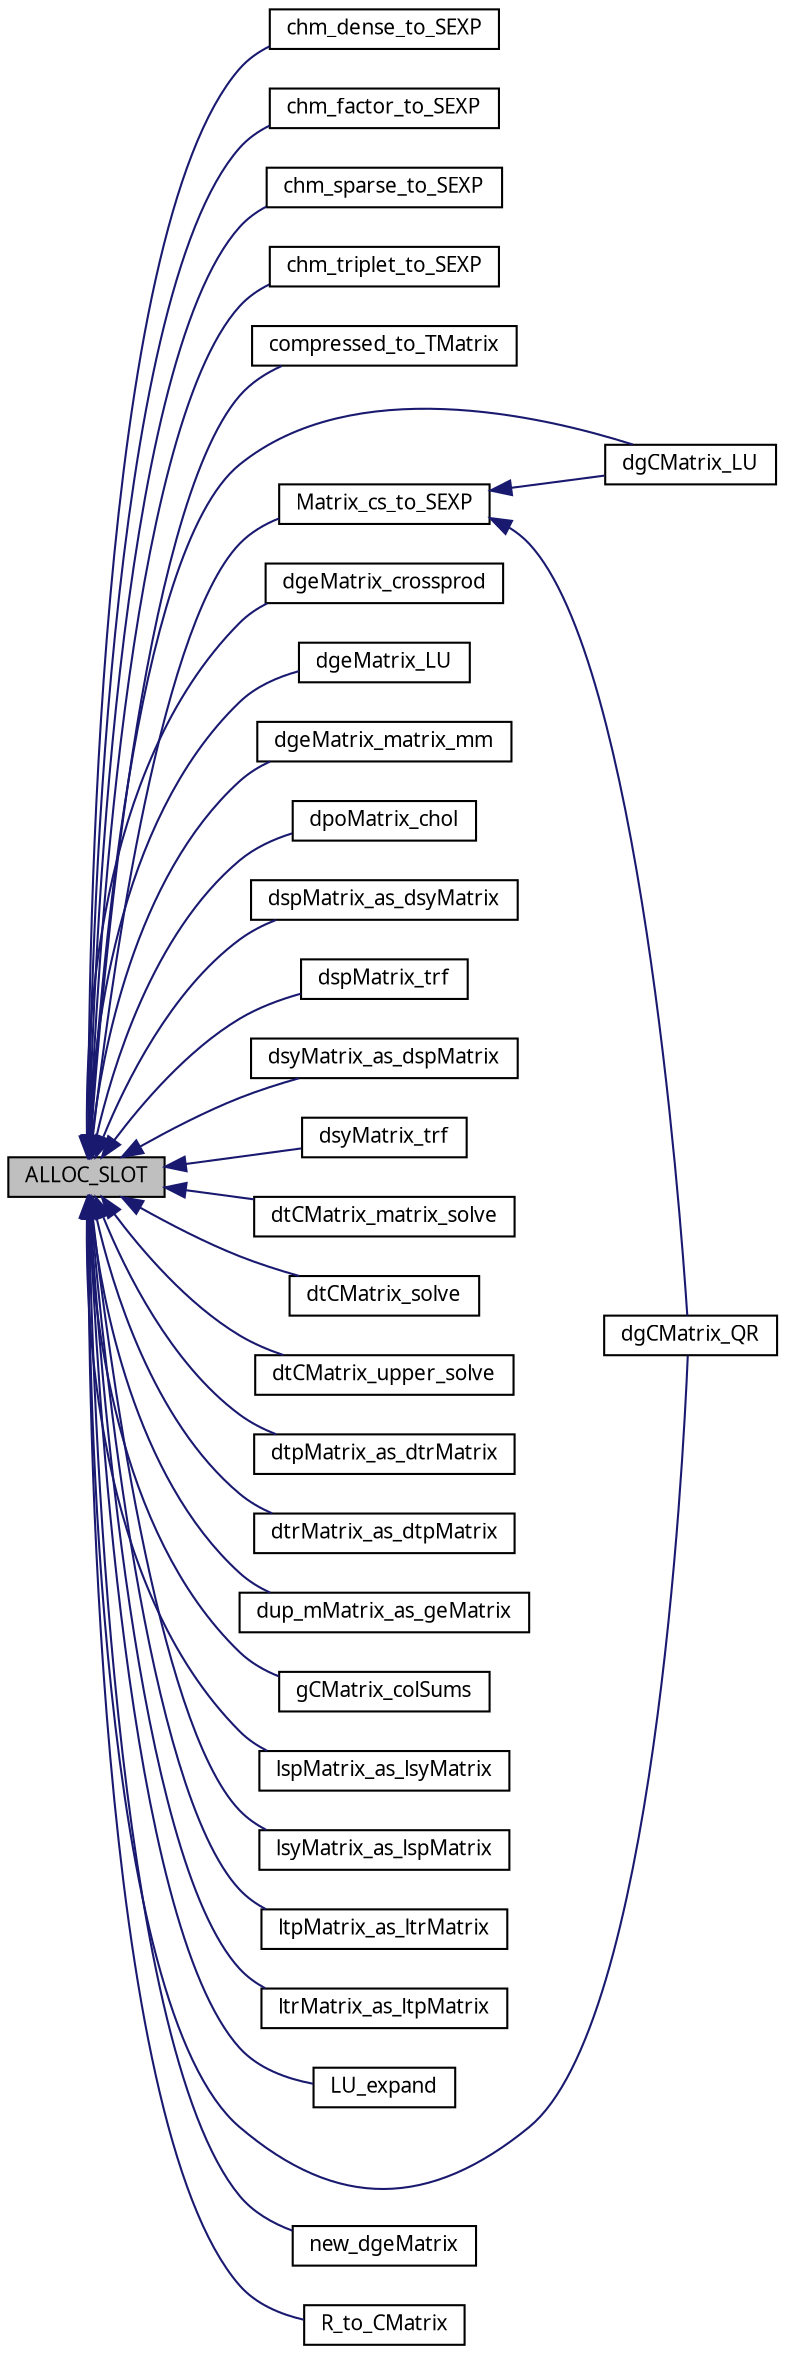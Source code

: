 digraph G
{
  edge [fontname="FreeSans.ttf",fontsize=10,labelfontname="FreeSans.ttf",labelfontsize=10];
  node [fontname="FreeSans.ttf",fontsize=10,shape=record];
  rankdir=LR;
  Node1 [label="ALLOC_SLOT",height=0.2,width=0.4,color="black", fillcolor="grey75", style="filled" fontcolor="black"];
  Node1 -> Node2 [dir=back,color="midnightblue",fontsize=10,style="solid",fontname="FreeSans.ttf"];
  Node2 [label="chm_dense_to_SEXP",height=0.2,width=0.4,color="black", fillcolor="white", style="filled",URL="$chm__common_8h.html#c0552f8d5248824ec90a314b69bd1408",tooltip="Copy the contents of a to an appropriate denseMatrix object and, optionally, free..."];
  Node1 -> Node3 [dir=back,color="midnightblue",fontsize=10,style="solid",fontname="FreeSans.ttf"];
  Node3 [label="chm_factor_to_SEXP",height=0.2,width=0.4,color="black", fillcolor="white", style="filled",URL="$chm__common_8h.html#b819ab14a3e30e850191896d33089b94",tooltip="Copy the contents of f to an appropriate dCHMfactor object and, optionally, free..."];
  Node1 -> Node4 [dir=back,color="midnightblue",fontsize=10,style="solid",fontname="FreeSans.ttf"];
  Node4 [label="chm_sparse_to_SEXP",height=0.2,width=0.4,color="black", fillcolor="white", style="filled",URL="$chm__common_8h.html#7aa1a6e564c24a55b031b5c03b3313f4",tooltip="Copy the contents of a to an appropriate CsparseMatrix object and, optionally, free..."];
  Node1 -> Node5 [dir=back,color="midnightblue",fontsize=10,style="solid",fontname="FreeSans.ttf"];
  Node5 [label="chm_triplet_to_SEXP",height=0.2,width=0.4,color="black", fillcolor="white", style="filled",URL="$chm__common_8h.html#b5d31c23691cc4a3c96a7f526dc84006",tooltip="Copy the contents of a to an appropriate TsparseMatrix object and, optionally, free..."];
  Node1 -> Node6 [dir=back,color="midnightblue",fontsize=10,style="solid",fontname="FreeSans.ttf"];
  Node6 [label="compressed_to_TMatrix",height=0.2,width=0.4,color="black", fillcolor="white", style="filled",URL="$dgCMatrix_8h.html#d3b5c3bc224c09316427f7e86e4e8a86"];
  Node1 -> Node7 [dir=back,color="midnightblue",fontsize=10,style="solid",fontname="FreeSans.ttf"];
  Node7 [label="dgCMatrix_LU",height=0.2,width=0.4,color="black", fillcolor="white", style="filled",URL="$dgCMatrix_8h.html#fbcd07ccafaa2ee0299b8d1972748a9c"];
  Node1 -> Node8 [dir=back,color="midnightblue",fontsize=10,style="solid",fontname="FreeSans.ttf"];
  Node8 [label="dgCMatrix_QR",height=0.2,width=0.4,color="black", fillcolor="white", style="filled",URL="$dgCMatrix_8h.html#2d37aad3c93e57b6dbafbf8a337273e8"];
  Node1 -> Node9 [dir=back,color="midnightblue",fontsize=10,style="solid",fontname="FreeSans.ttf"];
  Node9 [label="dgeMatrix_crossprod",height=0.2,width=0.4,color="black", fillcolor="white", style="filled",URL="$dgeMatrix_8h.html#1d6cfeb6b881161af7296a438c4bf1b3"];
  Node1 -> Node10 [dir=back,color="midnightblue",fontsize=10,style="solid",fontname="FreeSans.ttf"];
  Node10 [label="dgeMatrix_LU",height=0.2,width=0.4,color="black", fillcolor="white", style="filled",URL="$dgeMatrix_8h.html#b666ff2da2d98c91e4842dd563ac945f"];
  Node1 -> Node11 [dir=back,color="midnightblue",fontsize=10,style="solid",fontname="FreeSans.ttf"];
  Node11 [label="dgeMatrix_matrix_mm",height=0.2,width=0.4,color="black", fillcolor="white", style="filled",URL="$dgeMatrix_8h.html#cf21cab0cdce9d8e08d40584cbe0647c"];
  Node1 -> Node12 [dir=back,color="midnightblue",fontsize=10,style="solid",fontname="FreeSans.ttf"];
  Node12 [label="dpoMatrix_chol",height=0.2,width=0.4,color="black", fillcolor="white", style="filled",URL="$dpoMatrix_8h.html#a951f7c9871735266da55e7d92a6ae58"];
  Node1 -> Node13 [dir=back,color="midnightblue",fontsize=10,style="solid",fontname="FreeSans.ttf"];
  Node13 [label="dspMatrix_as_dsyMatrix",height=0.2,width=0.4,color="black", fillcolor="white", style="filled",URL="$dspMatrix_8h.html#2cab43904a971c57f55dddc031c0f897"];
  Node1 -> Node14 [dir=back,color="midnightblue",fontsize=10,style="solid",fontname="FreeSans.ttf"];
  Node14 [label="dspMatrix_trf",height=0.2,width=0.4,color="black", fillcolor="white", style="filled",URL="$dspMatrix_8h.html#54f1c211fe36a020c613498e295f6365"];
  Node1 -> Node15 [dir=back,color="midnightblue",fontsize=10,style="solid",fontname="FreeSans.ttf"];
  Node15 [label="dsyMatrix_as_dspMatrix",height=0.2,width=0.4,color="black", fillcolor="white", style="filled",URL="$dsyMatrix_8h.html#232ea460adfa12a96c5ef4a26d19862e"];
  Node1 -> Node16 [dir=back,color="midnightblue",fontsize=10,style="solid",fontname="FreeSans.ttf"];
  Node16 [label="dsyMatrix_trf",height=0.2,width=0.4,color="black", fillcolor="white", style="filled",URL="$dsyMatrix_8h.html#e436ba23f7410148775ce808f08d1210"];
  Node1 -> Node17 [dir=back,color="midnightblue",fontsize=10,style="solid",fontname="FreeSans.ttf"];
  Node17 [label="dtCMatrix_matrix_solve",height=0.2,width=0.4,color="black", fillcolor="white", style="filled",URL="$dtCMatrix_8h.html#118c095d59c9a257885d3aec3aa59268"];
  Node1 -> Node18 [dir=back,color="midnightblue",fontsize=10,style="solid",fontname="FreeSans.ttf"];
  Node18 [label="dtCMatrix_solve",height=0.2,width=0.4,color="black", fillcolor="white", style="filled",URL="$dtCMatrix_8h.html#f330357afa35bc1adf831118c1d440ee"];
  Node1 -> Node19 [dir=back,color="midnightblue",fontsize=10,style="solid",fontname="FreeSans.ttf"];
  Node19 [label="dtCMatrix_upper_solve",height=0.2,width=0.4,color="black", fillcolor="white", style="filled",URL="$dtCMatrix_8h.html#9eaadf7fff6b3f5af049af6dcd72394b"];
  Node1 -> Node20 [dir=back,color="midnightblue",fontsize=10,style="solid",fontname="FreeSans.ttf"];
  Node20 [label="dtpMatrix_as_dtrMatrix",height=0.2,width=0.4,color="black", fillcolor="white", style="filled",URL="$dtpMatrix_8h.html#dde075ebf8bf3e96d25ce191d7a747ca"];
  Node1 -> Node21 [dir=back,color="midnightblue",fontsize=10,style="solid",fontname="FreeSans.ttf"];
  Node21 [label="dtrMatrix_as_dtpMatrix",height=0.2,width=0.4,color="black", fillcolor="white", style="filled",URL="$dtrMatrix_8h.html#3fe60655d1544bd661d62f1f3e86d92f"];
  Node1 -> Node22 [dir=back,color="midnightblue",fontsize=10,style="solid",fontname="FreeSans.ttf"];
  Node22 [label="dup_mMatrix_as_geMatrix",height=0.2,width=0.4,color="black", fillcolor="white", style="filled",URL="$Mutils_8h.html#23764b1c8334e40406598a0446cc8bc5"];
  Node1 -> Node23 [dir=back,color="midnightblue",fontsize=10,style="solid",fontname="FreeSans.ttf"];
  Node23 [label="gCMatrix_colSums",height=0.2,width=0.4,color="black", fillcolor="white", style="filled",URL="$t__gCMatrix__colSums_8c.html#219a05baa8d090c70aaa52830e25a7b3"];
  Node1 -> Node24 [dir=back,color="midnightblue",fontsize=10,style="solid",fontname="FreeSans.ttf"];
  Node24 [label="lspMatrix_as_lsyMatrix",height=0.2,width=0.4,color="black", fillcolor="white", style="filled",URL="$ldense_8h.html#c1ba7ec4c96aad29844f8cb812e4d280"];
  Node1 -> Node25 [dir=back,color="midnightblue",fontsize=10,style="solid",fontname="FreeSans.ttf"];
  Node25 [label="lsyMatrix_as_lspMatrix",height=0.2,width=0.4,color="black", fillcolor="white", style="filled",URL="$ldense_8h.html#a29c0c324f440f575bb115543d599f86"];
  Node1 -> Node26 [dir=back,color="midnightblue",fontsize=10,style="solid",fontname="FreeSans.ttf"];
  Node26 [label="ltpMatrix_as_ltrMatrix",height=0.2,width=0.4,color="black", fillcolor="white", style="filled",URL="$ldense_8h.html#e2d091c48281f6b782dd9b8fbd9d0788"];
  Node1 -> Node27 [dir=back,color="midnightblue",fontsize=10,style="solid",fontname="FreeSans.ttf"];
  Node27 [label="ltrMatrix_as_ltpMatrix",height=0.2,width=0.4,color="black", fillcolor="white", style="filled",URL="$ldense_8h.html#dec1048daf414729034a60e82ce13f83"];
  Node1 -> Node28 [dir=back,color="midnightblue",fontsize=10,style="solid",fontname="FreeSans.ttf"];
  Node28 [label="LU_expand",height=0.2,width=0.4,color="black", fillcolor="white", style="filled",URL="$factorizations_8h.html#0ec00f455c00bf1b862139fe6d4a265a"];
  Node1 -> Node29 [dir=back,color="midnightblue",fontsize=10,style="solid",fontname="FreeSans.ttf"];
  Node29 [label="Matrix_cs_to_SEXP",height=0.2,width=0.4,color="black", fillcolor="white", style="filled",URL="$cs__utils_8c.html#e53880c709c9977b041217226c202deb",tooltip="Copy the contents of a to an appropriate CsparseMatrix object and, optionally, free..."];
  Node29 -> Node7 [dir=back,color="midnightblue",fontsize=10,style="solid",fontname="FreeSans.ttf"];
  Node29 -> Node8 [dir=back,color="midnightblue",fontsize=10,style="solid",fontname="FreeSans.ttf"];
  Node1 -> Node30 [dir=back,color="midnightblue",fontsize=10,style="solid",fontname="FreeSans.ttf"];
  Node30 [label="new_dgeMatrix",height=0.2,width=0.4,color="black", fillcolor="white", style="filled",URL="$Mutils_8h.html#2802c3f504e089a00a97c6c0e97bee21"];
  Node1 -> Node31 [dir=back,color="midnightblue",fontsize=10,style="solid",fontname="FreeSans.ttf"];
  Node31 [label="R_to_CMatrix",height=0.2,width=0.4,color="black", fillcolor="white", style="filled",URL="$dgCMatrix_8h.html#c71c15cfb9558156fb98c0f1cad60922"];
}
